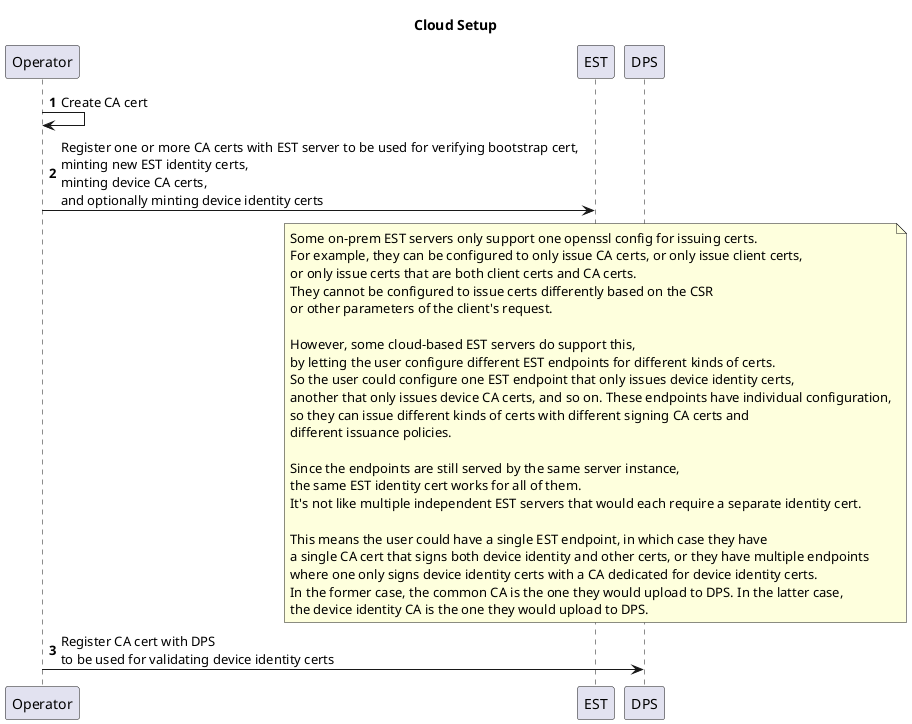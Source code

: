 @startuml

title Cloud Setup

participant "Operator" as operator
participant "EST" as est
participant "DPS" as dps

autonumber

operator -> operator: Create CA cert
operator -> est: Register one or more CA certs with EST server to be used for verifying bootstrap cert,\nminting new EST identity certs,\nminting device CA certs,\nand optionally minting device identity certs

note over est
Some on-prem EST servers only support one openssl config for issuing certs.
For example, they can be configured to only issue CA certs, or only issue client certs,
or only issue certs that are both client certs and CA certs.
They cannot be configured to issue certs differently based on the CSR
or other parameters of the client's request.

However, some cloud-based EST servers do support this,
by letting the user configure different EST endpoints for different kinds of certs.
So the user could configure one EST endpoint that only issues device identity certs,
another that only issues device CA certs, and so on. These endpoints have individual configuration,
so they can issue different kinds of certs with different signing CA certs and
different issuance policies.

Since the endpoints are still served by the same server instance,
the same EST identity cert works for all of them.
It's not like multiple independent EST servers that would each require a separate identity cert.

This means the user could have a single EST endpoint, in which case they have
a single CA cert that signs both device identity and other certs, or they have multiple endpoints
where one only signs device identity certs with a CA dedicated for device identity certs.
In the former case, the common CA is the one they would upload to DPS. In the latter case,
the device identity CA is the one they would upload to DPS.
end note

operator -> dps: Register CA cert with DPS\nto be used for validating device identity certs

@enduml
